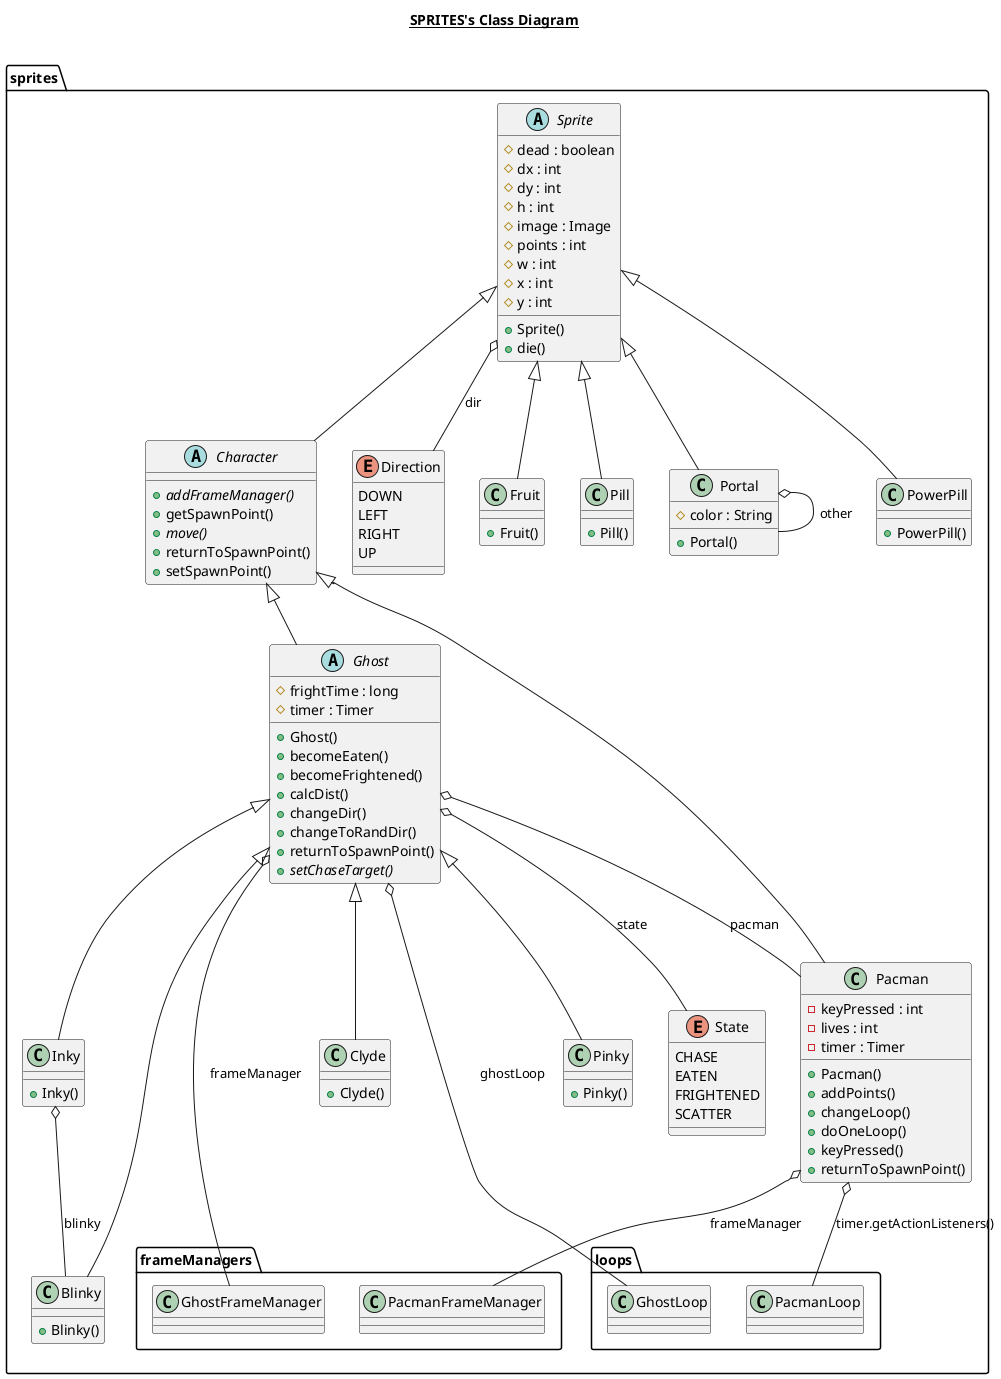 @startuml

title __SPRITES's Class Diagram__\n

  namespace sprites {
      class sprites.Blinky {
          + Blinky()
      }
      abstract class sprites.Character {
          {abstract} + addFrameManager()
          + getSpawnPoint()
          {abstract} + move()
          + returnToSpawnPoint()
          + setSpawnPoint()
      }
      class sprites.Clyde {
          + Clyde()
      }
      enum Direction {
        DOWN
        LEFT
        RIGHT
        UP
      }
      
      class sprites.Fruit {
          + Fruit()
      }
      abstract class sprites.Ghost {
          # frightTime : long
          # timer : Timer
          + Ghost()
          + becomeEaten()
          + becomeFrightened()
          + calcDist()
          + changeDir()
          + changeToRandDir()
          + returnToSpawnPoint()
          {abstract} + setChaseTarget()
      }
      class sprites.Inky {
          + Inky()
      }
      class sprites.Pacman {
          - keyPressed : int
          - lives : int
          - timer : Timer
          + Pacman()
          + addPoints()
          + changeLoop()
          + doOneLoop()
          + keyPressed()
          + returnToSpawnPoint()
      }
      class sprites.Pill {
          + Pill()
      }
      class sprites.Pinky {
          + Pinky()
      }
      class sprites.Portal {
          # color : String
          + Portal()
      }
      class sprites.PowerPill {
          + PowerPill()
      }
      abstract class sprites.Sprite {
          # dead : boolean
          # dx : int
          # dy : int
          # h : int
          # image : Image
          # points : int
          # w : int
          # x : int
          # y : int
          + Sprite()
          + die()
      }
      enum State {
        CHASE
        EATEN
        FRIGHTENED
        SCATTER
      }

  sprites.Blinky -up-|> sprites.Ghost
  sprites.Character -up-|> sprites.Sprite
  sprites.Clyde -up-|> sprites.Ghost
  sprites.Fruit -up-|> sprites.Sprite
  sprites.Ghost -up-|> sprites.Character
  sprites.Ghost o-- frameManagers.GhostFrameManager : frameManager
  sprites.Ghost o-- loops.GhostLoop : ghostLoop
  sprites.Pacman o-- loops.PacmanLoop : timer.getActionListeners()
  sprites.Ghost o-- sprites.Pacman : pacman
  sprites.Ghost o-- sprites.State : state
  sprites.Inky -up-|> sprites.Ghost
  sprites.Inky o-- sprites.Blinky : blinky
  sprites.Pacman -up-|> sprites.Character
  sprites.Pacman o-- frameManagers.PacmanFrameManager : frameManager
  sprites.Pill -up-|> sprites.Sprite
  sprites.Pinky -up-|> sprites.Ghost
  sprites.Portal -up-|> sprites.Sprite
  sprites.Portal o-- sprites.Portal : other
  sprites.PowerPill -up-|> sprites.Sprite
  sprites.Sprite o-- sprites.Direction : dir


@enduml
